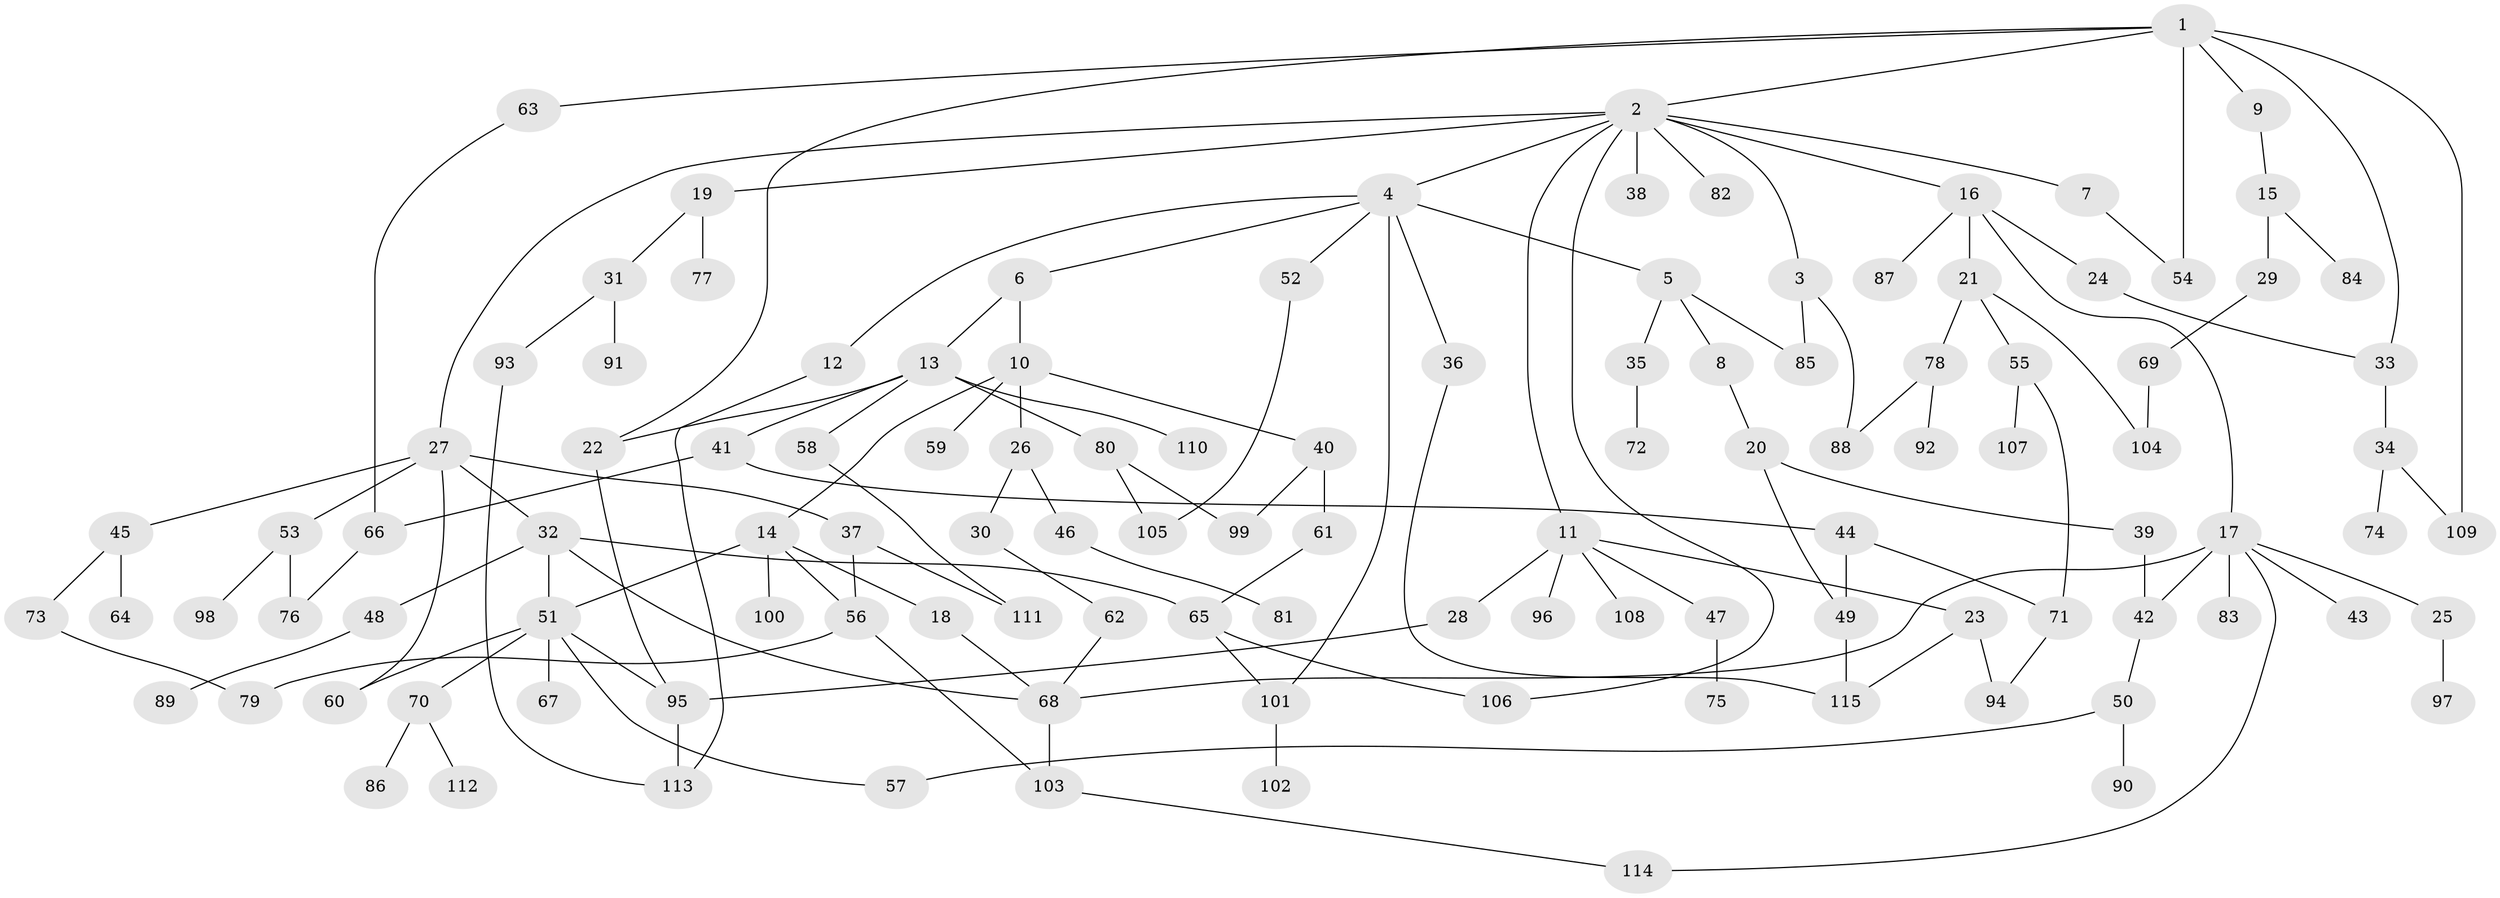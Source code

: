 // Generated by graph-tools (version 1.1) at 2025/01/03/09/25 03:01:07]
// undirected, 115 vertices, 149 edges
graph export_dot {
graph [start="1"]
  node [color=gray90,style=filled];
  1;
  2;
  3;
  4;
  5;
  6;
  7;
  8;
  9;
  10;
  11;
  12;
  13;
  14;
  15;
  16;
  17;
  18;
  19;
  20;
  21;
  22;
  23;
  24;
  25;
  26;
  27;
  28;
  29;
  30;
  31;
  32;
  33;
  34;
  35;
  36;
  37;
  38;
  39;
  40;
  41;
  42;
  43;
  44;
  45;
  46;
  47;
  48;
  49;
  50;
  51;
  52;
  53;
  54;
  55;
  56;
  57;
  58;
  59;
  60;
  61;
  62;
  63;
  64;
  65;
  66;
  67;
  68;
  69;
  70;
  71;
  72;
  73;
  74;
  75;
  76;
  77;
  78;
  79;
  80;
  81;
  82;
  83;
  84;
  85;
  86;
  87;
  88;
  89;
  90;
  91;
  92;
  93;
  94;
  95;
  96;
  97;
  98;
  99;
  100;
  101;
  102;
  103;
  104;
  105;
  106;
  107;
  108;
  109;
  110;
  111;
  112;
  113;
  114;
  115;
  1 -- 2;
  1 -- 9;
  1 -- 22;
  1 -- 33;
  1 -- 63;
  1 -- 109;
  1 -- 54;
  2 -- 3;
  2 -- 4;
  2 -- 7;
  2 -- 11;
  2 -- 16;
  2 -- 19;
  2 -- 27;
  2 -- 38;
  2 -- 82;
  2 -- 106;
  3 -- 85;
  3 -- 88;
  4 -- 5;
  4 -- 6;
  4 -- 12;
  4 -- 36;
  4 -- 52;
  4 -- 101;
  5 -- 8;
  5 -- 35;
  5 -- 85;
  6 -- 10;
  6 -- 13;
  7 -- 54;
  8 -- 20;
  9 -- 15;
  10 -- 14;
  10 -- 26;
  10 -- 40;
  10 -- 59;
  11 -- 23;
  11 -- 28;
  11 -- 47;
  11 -- 96;
  11 -- 108;
  12 -- 113;
  13 -- 41;
  13 -- 58;
  13 -- 80;
  13 -- 110;
  13 -- 22;
  14 -- 18;
  14 -- 56;
  14 -- 100;
  14 -- 51;
  15 -- 29;
  15 -- 84;
  16 -- 17;
  16 -- 21;
  16 -- 24;
  16 -- 87;
  17 -- 25;
  17 -- 43;
  17 -- 83;
  17 -- 114;
  17 -- 68;
  17 -- 42;
  18 -- 68;
  19 -- 31;
  19 -- 77;
  20 -- 39;
  20 -- 49;
  21 -- 55;
  21 -- 78;
  21 -- 104;
  22 -- 95;
  23 -- 94;
  23 -- 115;
  24 -- 33;
  25 -- 97;
  26 -- 30;
  26 -- 46;
  27 -- 32;
  27 -- 37;
  27 -- 45;
  27 -- 53;
  27 -- 60;
  28 -- 95;
  29 -- 69;
  30 -- 62;
  31 -- 91;
  31 -- 93;
  32 -- 48;
  32 -- 51;
  32 -- 65;
  32 -- 68;
  33 -- 34;
  34 -- 74;
  34 -- 109;
  35 -- 72;
  36 -- 115;
  37 -- 111;
  37 -- 56;
  39 -- 42;
  40 -- 61;
  40 -- 99;
  41 -- 44;
  41 -- 66;
  42 -- 50;
  44 -- 49;
  44 -- 71;
  45 -- 64;
  45 -- 73;
  46 -- 81;
  47 -- 75;
  48 -- 89;
  49 -- 115;
  50 -- 90;
  50 -- 57;
  51 -- 57;
  51 -- 60;
  51 -- 67;
  51 -- 70;
  51 -- 95;
  52 -- 105;
  53 -- 98;
  53 -- 76;
  55 -- 71;
  55 -- 107;
  56 -- 79;
  56 -- 103;
  58 -- 111;
  61 -- 65;
  62 -- 68;
  63 -- 66;
  65 -- 101;
  65 -- 106;
  66 -- 76;
  68 -- 103;
  69 -- 104;
  70 -- 86;
  70 -- 112;
  71 -- 94;
  73 -- 79;
  78 -- 88;
  78 -- 92;
  80 -- 99;
  80 -- 105;
  93 -- 113;
  95 -- 113;
  101 -- 102;
  103 -- 114;
}
